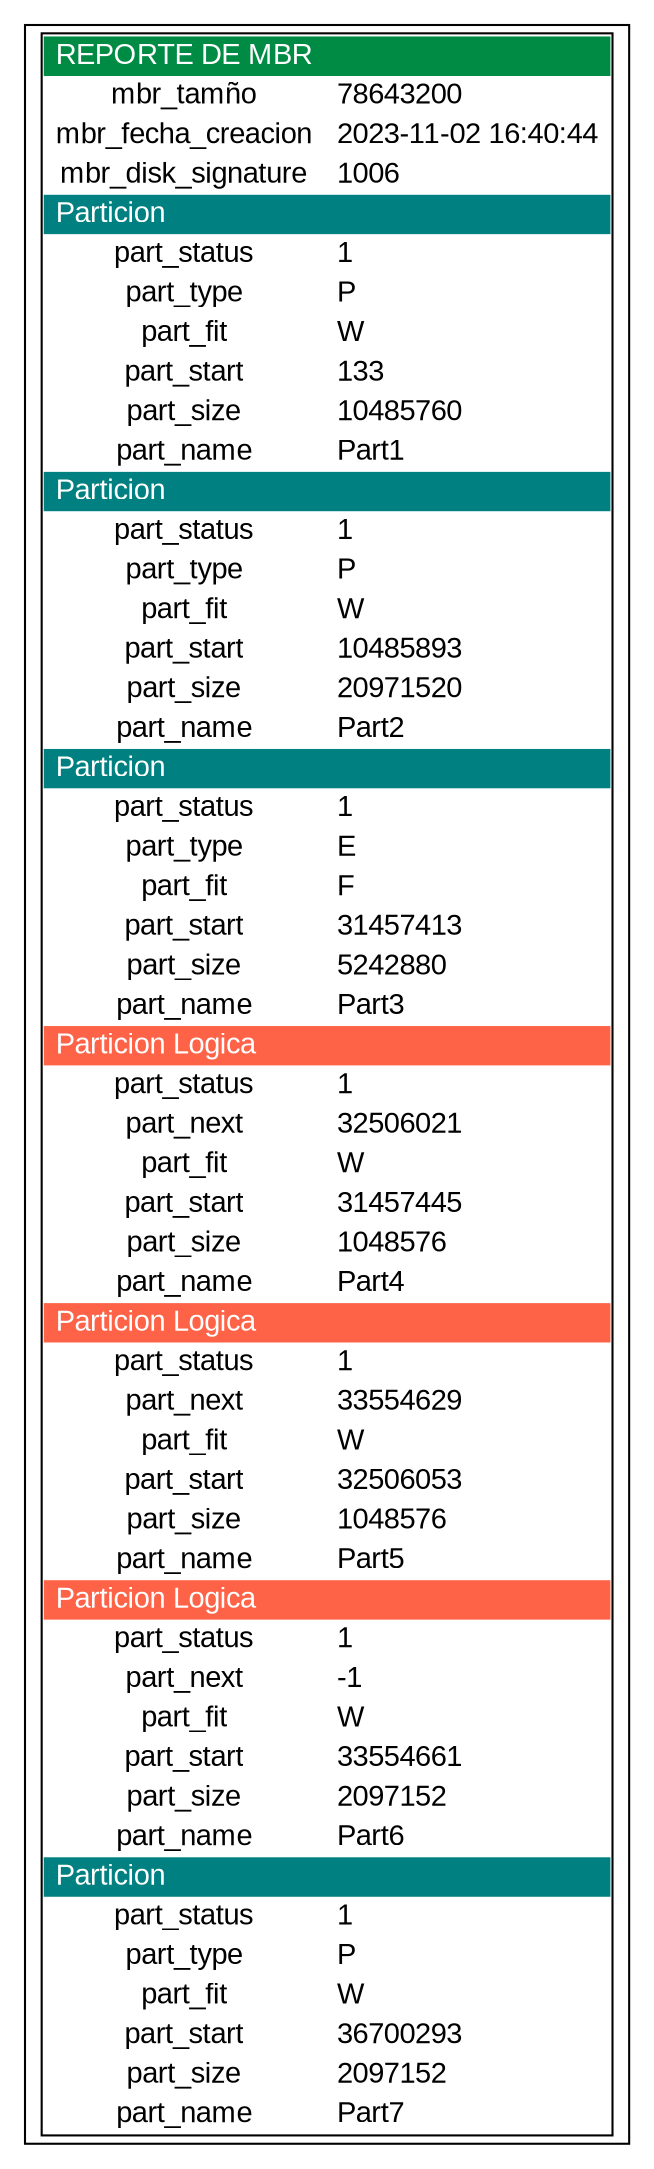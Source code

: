 digraph G {
  subgraph cluster { margin="0.0" penwidth="1.0"
    tbl [shape=none fontname="Arial" label=<
        <table border="1" cellborder="0" cellspacing="0">
        <tr>
            <td bgcolor="springgreen4" align="left"><font color="white"> REPORTE DE MBR </font></td>
            <td bgcolor="springgreen4" align="left"><font color="white"> </font></td>
        </tr>
        <tr>
            <td bgcolor="white" align="center"> mbr_tamño </td>
            <td bgcolor="white" align="left"> 78643200 </td>
        </tr>
        <tr>
            <td bgcolor="white" align="center"> mbr_fecha_creacion </td>
            <td bgcolor="white" align="left"> 2023-11-02 16:40:44 </td>
        </tr>
        <tr>
            <td bgcolor="white" align="center"> mbr_disk_signature </td>
            <td bgcolor="white" align="left"> 1006 </td>
        </tr>
        <tr>
            <td bgcolor="teal" align="left"><font color="white"> Particion </font></td>
            <td bgcolor="teal" align="left"><font color="white"> </font></td>
        </tr>
        <tr>
            <td bgcolor="white" align="center"> part_status </td>
            <td bgcolor="white" align="left"> 1 </td>
        </tr>
        <tr>
            <td bgcolor="white" align="center"> part_type </td>
            <td bgcolor="white" align="left"> P </td>
        </tr>
        <tr>
            <td bgcolor="white" align="center"> part_fit </td>
            <td bgcolor="white" align="left"> W </td>
        </tr>
        <tr>
            <td bgcolor="white" align="center"> part_start </td>
            <td bgcolor="white" align="left"> 133 </td>
        </tr>
        <tr>
            <td bgcolor="white" align="center"> part_size </td>
            <td bgcolor="white" align="left"> 10485760 </td>
        </tr>
        <tr>
            <td bgcolor="white" align="center"> part_name </td>
            <td bgcolor="white" align="left"> Part1 </td>
        </tr>
        <tr>
            <td bgcolor="teal" align="left"><font color="white"> Particion </font></td>
            <td bgcolor="teal" align="left"><font color="white"> </font></td>
        </tr>
        <tr>
            <td bgcolor="white" align="center"> part_status </td>
            <td bgcolor="white" align="left"> 1 </td>
        </tr>
        <tr>
            <td bgcolor="white" align="center"> part_type </td>
            <td bgcolor="white" align="left"> P </td>
        </tr>
        <tr>
            <td bgcolor="white" align="center"> part_fit </td>
            <td bgcolor="white" align="left"> W </td>
        </tr>
        <tr>
            <td bgcolor="white" align="center"> part_start </td>
            <td bgcolor="white" align="left"> 10485893 </td>
        </tr>
        <tr>
            <td bgcolor="white" align="center"> part_size </td>
            <td bgcolor="white" align="left"> 20971520 </td>
        </tr>
        <tr>
            <td bgcolor="white" align="center"> part_name </td>
            <td bgcolor="white" align="left"> Part2 </td>
        </tr>
        <tr>
            <td bgcolor="teal" align="left"><font color="white"> Particion </font></td>
            <td bgcolor="teal" align="left"><font color="white"> </font></td>
        </tr>
        <tr>
            <td bgcolor="white" align="center"> part_status </td>
            <td bgcolor="white" align="left"> 1 </td>
        </tr>
        <tr>
            <td bgcolor="white" align="center"> part_type </td>
            <td bgcolor="white" align="left"> E </td>
        </tr>
        <tr>
            <td bgcolor="white" align="center"> part_fit </td>
            <td bgcolor="white" align="left"> F </td>
        </tr>
        <tr>
            <td bgcolor="white" align="center"> part_start </td>
            <td bgcolor="white" align="left"> 31457413 </td>
        </tr>
        <tr>
            <td bgcolor="white" align="center"> part_size </td>
            <td bgcolor="white" align="left"> 5242880 </td>
        </tr>
        <tr>
            <td bgcolor="white" align="center"> part_name </td>
            <td bgcolor="white" align="left"> Part3 </td>
        </tr>
        <tr>
            <td bgcolor="tomato" align="left"><font color="white"> Particion Logica </font></td>
            <td bgcolor="tomato" align="left"><font color="white"> </font></td>
        </tr>
        <tr>
            <td bgcolor="white" align="center"> part_status </td>
            <td bgcolor="white" align="left"> 1 </td>
        </tr>
        <tr>
            <td bgcolor="white" align="center"> part_next </td>
            <td bgcolor="white" align="left"> 32506021 </td>
        </tr>
        <tr>
            <td bgcolor="white" align="center"> part_fit </td>
            <td bgcolor="white" align="left"> W </td>
        </tr>
        <tr>
            <td bgcolor="white" align="center"> part_start </td>
            <td bgcolor="white" align="left"> 31457445 </td>
        </tr>
        <tr>
            <td bgcolor="white" align="center"> part_size </td>
            <td bgcolor="white" align="left"> 1048576 </td>
        </tr>
        <tr>
            <td bgcolor="white" align="center"> part_name </td>
            <td bgcolor="white" align="left"> Part4 </td>
        </tr>
        <tr>
            <td bgcolor="tomato" align="left"><font color="white"> Particion Logica </font></td>
            <td bgcolor="tomato" align="left"><font color="white"> </font></td>
        </tr>
        <tr>
            <td bgcolor="white" align="center"> part_status </td>
            <td bgcolor="white" align="left"> 1 </td>
        </tr>
        <tr>
            <td bgcolor="white" align="center"> part_next </td>
            <td bgcolor="white" align="left"> 33554629 </td>
        </tr>
        <tr>
            <td bgcolor="white" align="center"> part_fit </td>
            <td bgcolor="white" align="left"> W </td>
        </tr>
        <tr>
            <td bgcolor="white" align="center"> part_start </td>
            <td bgcolor="white" align="left"> 32506053 </td>
        </tr>
        <tr>
            <td bgcolor="white" align="center"> part_size </td>
            <td bgcolor="white" align="left"> 1048576 </td>
        </tr>
        <tr>
            <td bgcolor="white" align="center"> part_name </td>
            <td bgcolor="white" align="left"> Part5 </td>
        </tr>
        <tr>
            <td bgcolor="tomato" align="left"><font color="white"> Particion Logica </font></td>
            <td bgcolor="tomato" align="left"><font color="white"> </font></td>
        </tr>
        <tr>
            <td bgcolor="white" align="center"> part_status </td>
            <td bgcolor="white" align="left"> 1 </td>
        </tr>
        <tr>
            <td bgcolor="white" align="center"> part_next </td>
            <td bgcolor="white" align="left"> -1 </td>
        </tr>
        <tr>
            <td bgcolor="white" align="center"> part_fit </td>
            <td bgcolor="white" align="left"> W </td>
        </tr>
        <tr>
            <td bgcolor="white" align="center"> part_start </td>
            <td bgcolor="white" align="left"> 33554661 </td>
        </tr>
        <tr>
            <td bgcolor="white" align="center"> part_size </td>
            <td bgcolor="white" align="left"> 2097152 </td>
        </tr>
        <tr>
            <td bgcolor="white" align="center"> part_name </td>
            <td bgcolor="white" align="left"> Part6 </td>
        </tr>
        <tr>
            <td bgcolor="teal" align="left"><font color="white"> Particion </font></td>
            <td bgcolor="teal" align="left"><font color="white"> </font></td>
        </tr>
        <tr>
            <td bgcolor="white" align="center"> part_status </td>
            <td bgcolor="white" align="left"> 1 </td>
        </tr>
        <tr>
            <td bgcolor="white" align="center"> part_type </td>
            <td bgcolor="white" align="left"> P </td>
        </tr>
        <tr>
            <td bgcolor="white" align="center"> part_fit </td>
            <td bgcolor="white" align="left"> W </td>
        </tr>
        <tr>
            <td bgcolor="white" align="center"> part_start </td>
            <td bgcolor="white" align="left"> 36700293 </td>
        </tr>
        <tr>
            <td bgcolor="white" align="center"> part_size </td>
            <td bgcolor="white" align="left"> 2097152 </td>
        </tr>
        <tr>
            <td bgcolor="white" align="center"> part_name </td>
            <td bgcolor="white" align="left"> Part7 </td>
        </tr>
        </table>
    >];
  }
}